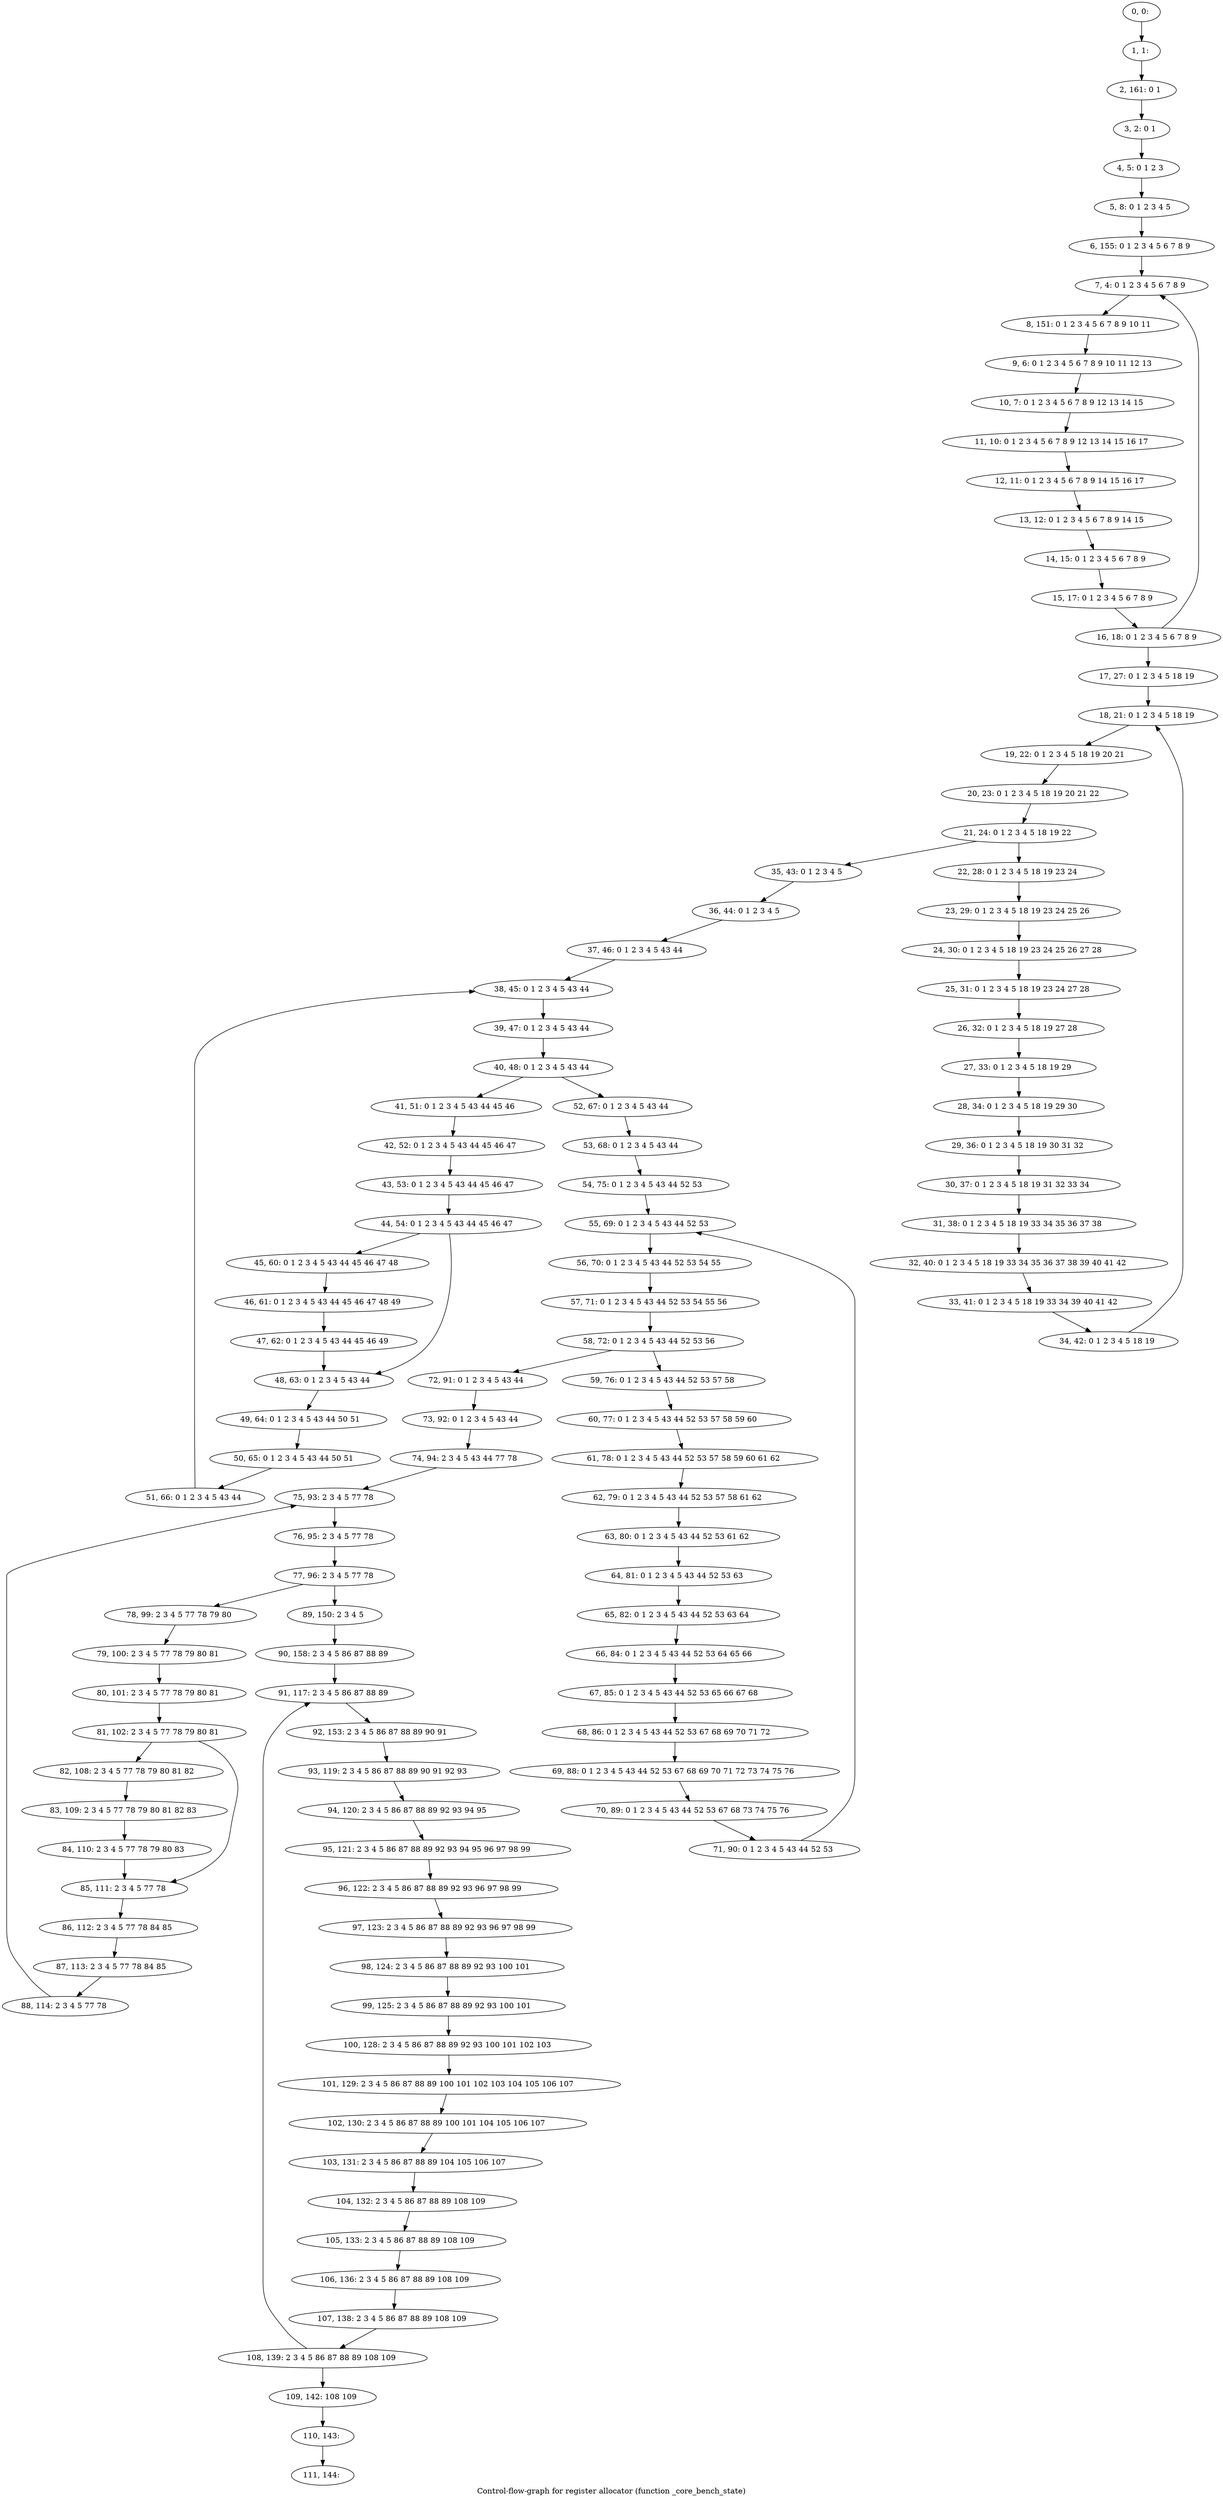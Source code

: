 digraph G {
graph [label="Control-flow-graph for register allocator (function _core_bench_state)"]
0[label="0, 0: "];
1[label="1, 1: "];
2[label="2, 161: 0 1 "];
3[label="3, 2: 0 1 "];
4[label="4, 5: 0 1 2 3 "];
5[label="5, 8: 0 1 2 3 4 5 "];
6[label="6, 155: 0 1 2 3 4 5 6 7 8 9 "];
7[label="7, 4: 0 1 2 3 4 5 6 7 8 9 "];
8[label="8, 151: 0 1 2 3 4 5 6 7 8 9 10 11 "];
9[label="9, 6: 0 1 2 3 4 5 6 7 8 9 10 11 12 13 "];
10[label="10, 7: 0 1 2 3 4 5 6 7 8 9 12 13 14 15 "];
11[label="11, 10: 0 1 2 3 4 5 6 7 8 9 12 13 14 15 16 17 "];
12[label="12, 11: 0 1 2 3 4 5 6 7 8 9 14 15 16 17 "];
13[label="13, 12: 0 1 2 3 4 5 6 7 8 9 14 15 "];
14[label="14, 15: 0 1 2 3 4 5 6 7 8 9 "];
15[label="15, 17: 0 1 2 3 4 5 6 7 8 9 "];
16[label="16, 18: 0 1 2 3 4 5 6 7 8 9 "];
17[label="17, 27: 0 1 2 3 4 5 18 19 "];
18[label="18, 21: 0 1 2 3 4 5 18 19 "];
19[label="19, 22: 0 1 2 3 4 5 18 19 20 21 "];
20[label="20, 23: 0 1 2 3 4 5 18 19 20 21 22 "];
21[label="21, 24: 0 1 2 3 4 5 18 19 22 "];
22[label="22, 28: 0 1 2 3 4 5 18 19 23 24 "];
23[label="23, 29: 0 1 2 3 4 5 18 19 23 24 25 26 "];
24[label="24, 30: 0 1 2 3 4 5 18 19 23 24 25 26 27 28 "];
25[label="25, 31: 0 1 2 3 4 5 18 19 23 24 27 28 "];
26[label="26, 32: 0 1 2 3 4 5 18 19 27 28 "];
27[label="27, 33: 0 1 2 3 4 5 18 19 29 "];
28[label="28, 34: 0 1 2 3 4 5 18 19 29 30 "];
29[label="29, 36: 0 1 2 3 4 5 18 19 30 31 32 "];
30[label="30, 37: 0 1 2 3 4 5 18 19 31 32 33 34 "];
31[label="31, 38: 0 1 2 3 4 5 18 19 33 34 35 36 37 38 "];
32[label="32, 40: 0 1 2 3 4 5 18 19 33 34 35 36 37 38 39 40 41 42 "];
33[label="33, 41: 0 1 2 3 4 5 18 19 33 34 39 40 41 42 "];
34[label="34, 42: 0 1 2 3 4 5 18 19 "];
35[label="35, 43: 0 1 2 3 4 5 "];
36[label="36, 44: 0 1 2 3 4 5 "];
37[label="37, 46: 0 1 2 3 4 5 43 44 "];
38[label="38, 45: 0 1 2 3 4 5 43 44 "];
39[label="39, 47: 0 1 2 3 4 5 43 44 "];
40[label="40, 48: 0 1 2 3 4 5 43 44 "];
41[label="41, 51: 0 1 2 3 4 5 43 44 45 46 "];
42[label="42, 52: 0 1 2 3 4 5 43 44 45 46 47 "];
43[label="43, 53: 0 1 2 3 4 5 43 44 45 46 47 "];
44[label="44, 54: 0 1 2 3 4 5 43 44 45 46 47 "];
45[label="45, 60: 0 1 2 3 4 5 43 44 45 46 47 48 "];
46[label="46, 61: 0 1 2 3 4 5 43 44 45 46 47 48 49 "];
47[label="47, 62: 0 1 2 3 4 5 43 44 45 46 49 "];
48[label="48, 63: 0 1 2 3 4 5 43 44 "];
49[label="49, 64: 0 1 2 3 4 5 43 44 50 51 "];
50[label="50, 65: 0 1 2 3 4 5 43 44 50 51 "];
51[label="51, 66: 0 1 2 3 4 5 43 44 "];
52[label="52, 67: 0 1 2 3 4 5 43 44 "];
53[label="53, 68: 0 1 2 3 4 5 43 44 "];
54[label="54, 75: 0 1 2 3 4 5 43 44 52 53 "];
55[label="55, 69: 0 1 2 3 4 5 43 44 52 53 "];
56[label="56, 70: 0 1 2 3 4 5 43 44 52 53 54 55 "];
57[label="57, 71: 0 1 2 3 4 5 43 44 52 53 54 55 56 "];
58[label="58, 72: 0 1 2 3 4 5 43 44 52 53 56 "];
59[label="59, 76: 0 1 2 3 4 5 43 44 52 53 57 58 "];
60[label="60, 77: 0 1 2 3 4 5 43 44 52 53 57 58 59 60 "];
61[label="61, 78: 0 1 2 3 4 5 43 44 52 53 57 58 59 60 61 62 "];
62[label="62, 79: 0 1 2 3 4 5 43 44 52 53 57 58 61 62 "];
63[label="63, 80: 0 1 2 3 4 5 43 44 52 53 61 62 "];
64[label="64, 81: 0 1 2 3 4 5 43 44 52 53 63 "];
65[label="65, 82: 0 1 2 3 4 5 43 44 52 53 63 64 "];
66[label="66, 84: 0 1 2 3 4 5 43 44 52 53 64 65 66 "];
67[label="67, 85: 0 1 2 3 4 5 43 44 52 53 65 66 67 68 "];
68[label="68, 86: 0 1 2 3 4 5 43 44 52 53 67 68 69 70 71 72 "];
69[label="69, 88: 0 1 2 3 4 5 43 44 52 53 67 68 69 70 71 72 73 74 75 76 "];
70[label="70, 89: 0 1 2 3 4 5 43 44 52 53 67 68 73 74 75 76 "];
71[label="71, 90: 0 1 2 3 4 5 43 44 52 53 "];
72[label="72, 91: 0 1 2 3 4 5 43 44 "];
73[label="73, 92: 0 1 2 3 4 5 43 44 "];
74[label="74, 94: 2 3 4 5 43 44 77 78 "];
75[label="75, 93: 2 3 4 5 77 78 "];
76[label="76, 95: 2 3 4 5 77 78 "];
77[label="77, 96: 2 3 4 5 77 78 "];
78[label="78, 99: 2 3 4 5 77 78 79 80 "];
79[label="79, 100: 2 3 4 5 77 78 79 80 81 "];
80[label="80, 101: 2 3 4 5 77 78 79 80 81 "];
81[label="81, 102: 2 3 4 5 77 78 79 80 81 "];
82[label="82, 108: 2 3 4 5 77 78 79 80 81 82 "];
83[label="83, 109: 2 3 4 5 77 78 79 80 81 82 83 "];
84[label="84, 110: 2 3 4 5 77 78 79 80 83 "];
85[label="85, 111: 2 3 4 5 77 78 "];
86[label="86, 112: 2 3 4 5 77 78 84 85 "];
87[label="87, 113: 2 3 4 5 77 78 84 85 "];
88[label="88, 114: 2 3 4 5 77 78 "];
89[label="89, 150: 2 3 4 5 "];
90[label="90, 158: 2 3 4 5 86 87 88 89 "];
91[label="91, 117: 2 3 4 5 86 87 88 89 "];
92[label="92, 153: 2 3 4 5 86 87 88 89 90 91 "];
93[label="93, 119: 2 3 4 5 86 87 88 89 90 91 92 93 "];
94[label="94, 120: 2 3 4 5 86 87 88 89 92 93 94 95 "];
95[label="95, 121: 2 3 4 5 86 87 88 89 92 93 94 95 96 97 98 99 "];
96[label="96, 122: 2 3 4 5 86 87 88 89 92 93 96 97 98 99 "];
97[label="97, 123: 2 3 4 5 86 87 88 89 92 93 96 97 98 99 "];
98[label="98, 124: 2 3 4 5 86 87 88 89 92 93 100 101 "];
99[label="99, 125: 2 3 4 5 86 87 88 89 92 93 100 101 "];
100[label="100, 128: 2 3 4 5 86 87 88 89 92 93 100 101 102 103 "];
101[label="101, 129: 2 3 4 5 86 87 88 89 100 101 102 103 104 105 106 107 "];
102[label="102, 130: 2 3 4 5 86 87 88 89 100 101 104 105 106 107 "];
103[label="103, 131: 2 3 4 5 86 87 88 89 104 105 106 107 "];
104[label="104, 132: 2 3 4 5 86 87 88 89 108 109 "];
105[label="105, 133: 2 3 4 5 86 87 88 89 108 109 "];
106[label="106, 136: 2 3 4 5 86 87 88 89 108 109 "];
107[label="107, 138: 2 3 4 5 86 87 88 89 108 109 "];
108[label="108, 139: 2 3 4 5 86 87 88 89 108 109 "];
109[label="109, 142: 108 109 "];
110[label="110, 143: "];
111[label="111, 144: "];
0->1 ;
1->2 ;
2->3 ;
3->4 ;
4->5 ;
5->6 ;
6->7 ;
7->8 ;
8->9 ;
9->10 ;
10->11 ;
11->12 ;
12->13 ;
13->14 ;
14->15 ;
15->16 ;
16->17 ;
16->7 ;
17->18 ;
18->19 ;
19->20 ;
20->21 ;
21->22 ;
21->35 ;
22->23 ;
23->24 ;
24->25 ;
25->26 ;
26->27 ;
27->28 ;
28->29 ;
29->30 ;
30->31 ;
31->32 ;
32->33 ;
33->34 ;
34->18 ;
35->36 ;
36->37 ;
37->38 ;
38->39 ;
39->40 ;
40->41 ;
40->52 ;
41->42 ;
42->43 ;
43->44 ;
44->45 ;
44->48 ;
45->46 ;
46->47 ;
47->48 ;
48->49 ;
49->50 ;
50->51 ;
51->38 ;
52->53 ;
53->54 ;
54->55 ;
55->56 ;
56->57 ;
57->58 ;
58->59 ;
58->72 ;
59->60 ;
60->61 ;
61->62 ;
62->63 ;
63->64 ;
64->65 ;
65->66 ;
66->67 ;
67->68 ;
68->69 ;
69->70 ;
70->71 ;
71->55 ;
72->73 ;
73->74 ;
74->75 ;
75->76 ;
76->77 ;
77->78 ;
77->89 ;
78->79 ;
79->80 ;
80->81 ;
81->82 ;
81->85 ;
82->83 ;
83->84 ;
84->85 ;
85->86 ;
86->87 ;
87->88 ;
88->75 ;
89->90 ;
90->91 ;
91->92 ;
92->93 ;
93->94 ;
94->95 ;
95->96 ;
96->97 ;
97->98 ;
98->99 ;
99->100 ;
100->101 ;
101->102 ;
102->103 ;
103->104 ;
104->105 ;
105->106 ;
106->107 ;
107->108 ;
108->109 ;
108->91 ;
109->110 ;
110->111 ;
}
